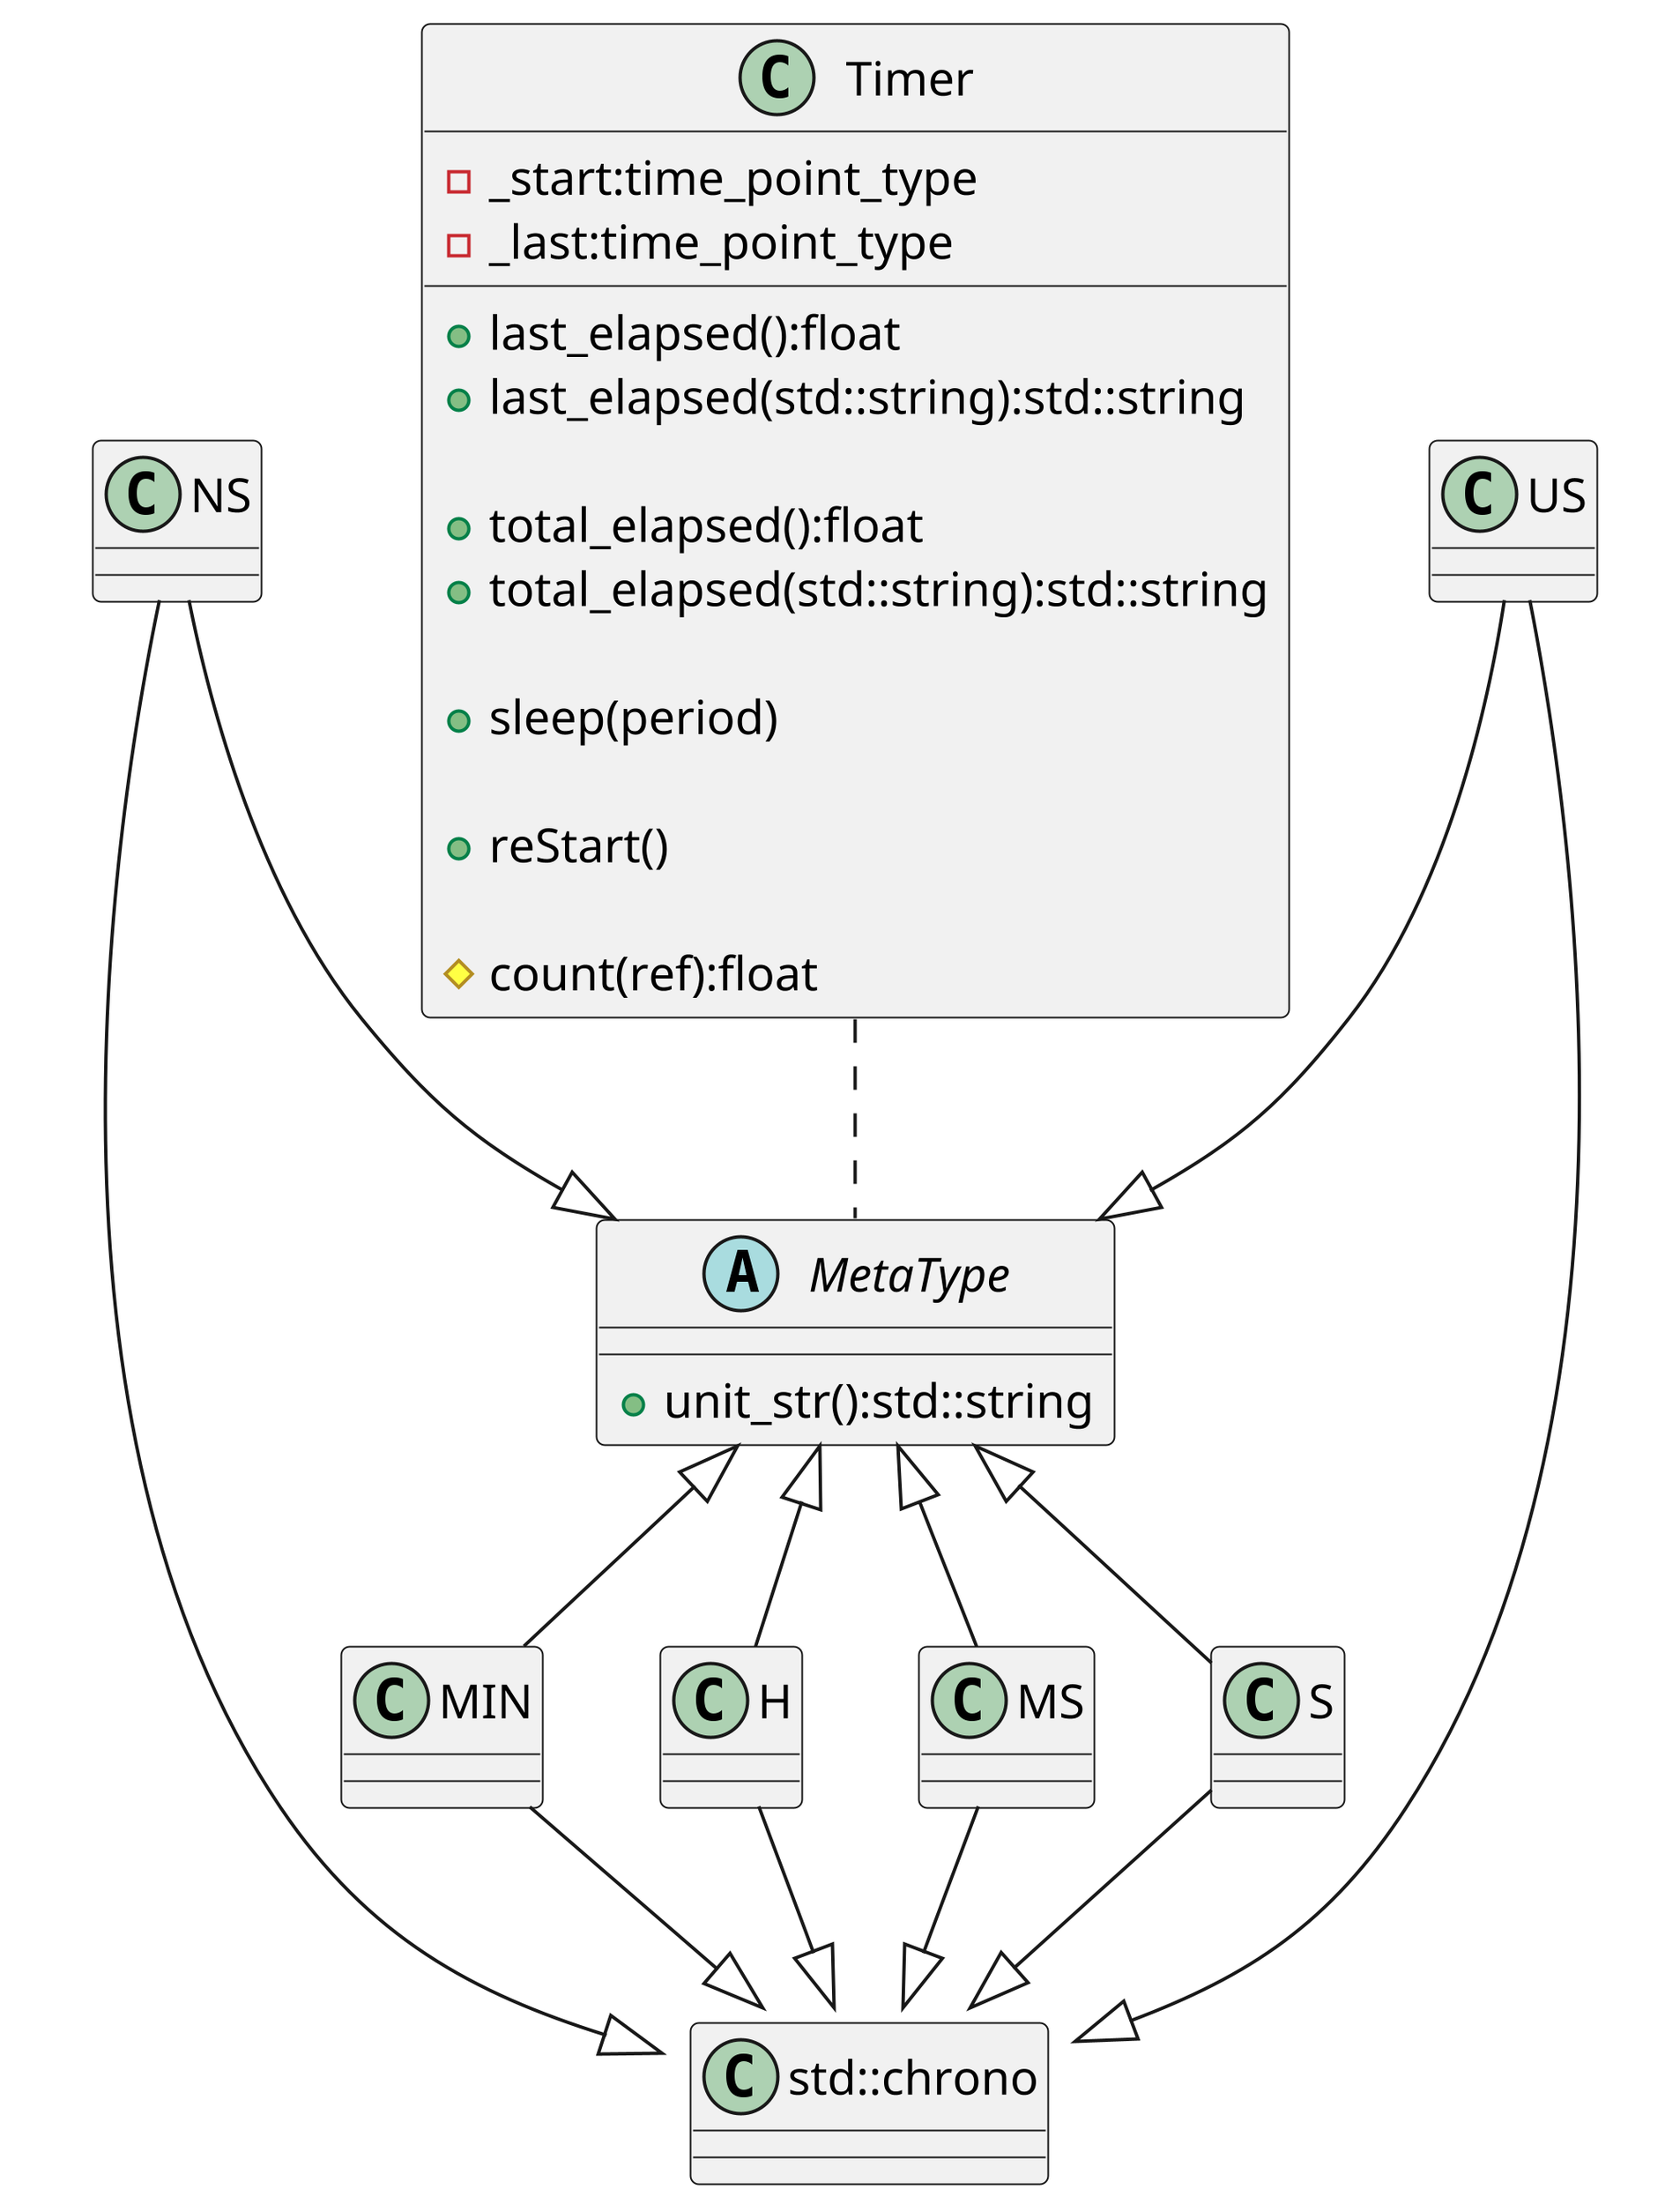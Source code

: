 @startuml timer
skinparam DefaultFontName "Ubuntu Mono"
scale 20

abstract class MetaType{
    + unit_str():std::string
}
NS --|> MetaType
NS --|> std::chrono::nanoseconds

US --|> MetaType
US --|> std::chrono::microseconds

MS -up-|> MetaType
MS --|> std::chrono::milliseconds

S -up-|> MetaType
S --|> std::chrono::seconds

MIN -up-|> MetaType
MIN --|> std::chrono::minutes

H -up-|> MetaType
H --|> std::chrono::hours

class Timer{
    - _start:time_point_type
    - _last:time_point_type

    + last_elapsed():float
    + last_elapsed(std::string):std::string
   
    + total_elapsed():float
    + total_elapsed(std::string):std::string

    + sleep(period)

    + reStart()

    # count(ref):float
}

MetaType .up. Timer

@enduml